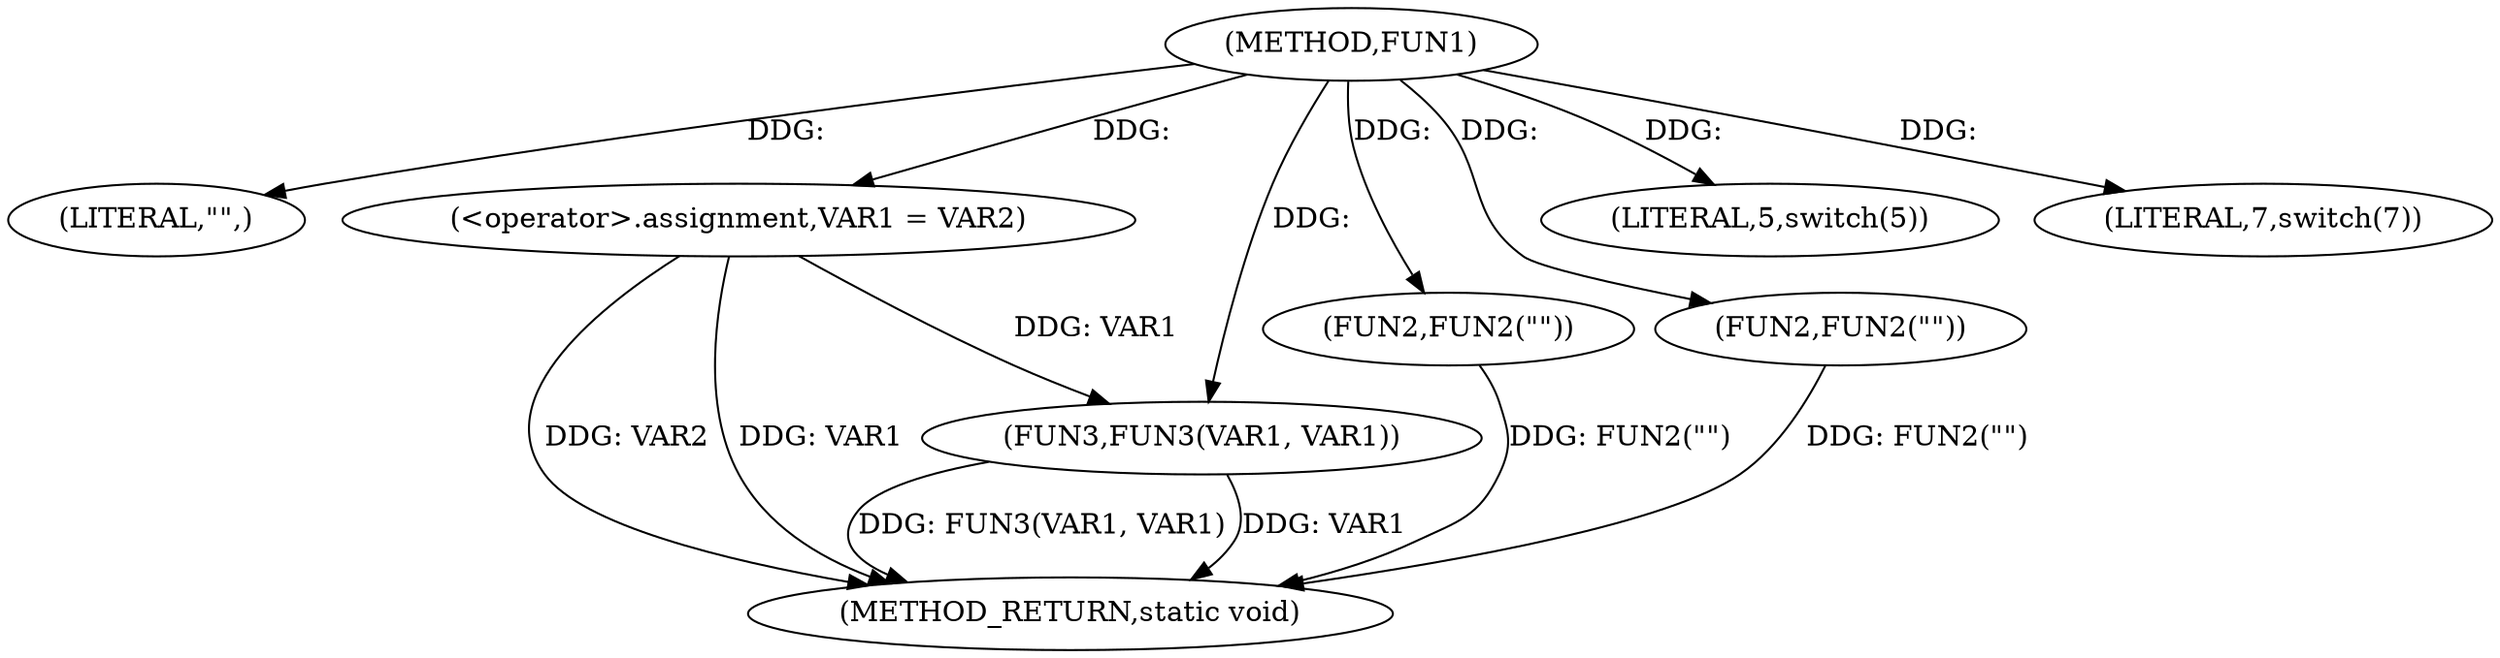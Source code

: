 digraph FUN1 {  
"1000100" [label = "(METHOD,FUN1)" ]
"1000128" [label = "(METHOD_RETURN,static void)" ]
"1000103" [label = "(LITERAL,\"\",)" ]
"1000104" [label = "(<operator>.assignment,VAR1 = VAR2)" ]
"1000108" [label = "(LITERAL,5,switch(5))" ]
"1000111" [label = "(FUN2,FUN2(\"\"))" ]
"1000117" [label = "(LITERAL,7,switch(7))" ]
"1000120" [label = "(FUN3,FUN3(VAR1, VAR1))" ]
"1000125" [label = "(FUN2,FUN2(\"\"))" ]
  "1000125" -> "1000128"  [ label = "DDG: FUN2(\"\")"] 
  "1000104" -> "1000128"  [ label = "DDG: VAR1"] 
  "1000120" -> "1000128"  [ label = "DDG: VAR1"] 
  "1000120" -> "1000128"  [ label = "DDG: FUN3(VAR1, VAR1)"] 
  "1000111" -> "1000128"  [ label = "DDG: FUN2(\"\")"] 
  "1000104" -> "1000128"  [ label = "DDG: VAR2"] 
  "1000100" -> "1000103"  [ label = "DDG: "] 
  "1000100" -> "1000104"  [ label = "DDG: "] 
  "1000100" -> "1000108"  [ label = "DDG: "] 
  "1000100" -> "1000111"  [ label = "DDG: "] 
  "1000100" -> "1000117"  [ label = "DDG: "] 
  "1000104" -> "1000120"  [ label = "DDG: VAR1"] 
  "1000100" -> "1000120"  [ label = "DDG: "] 
  "1000100" -> "1000125"  [ label = "DDG: "] 
}
